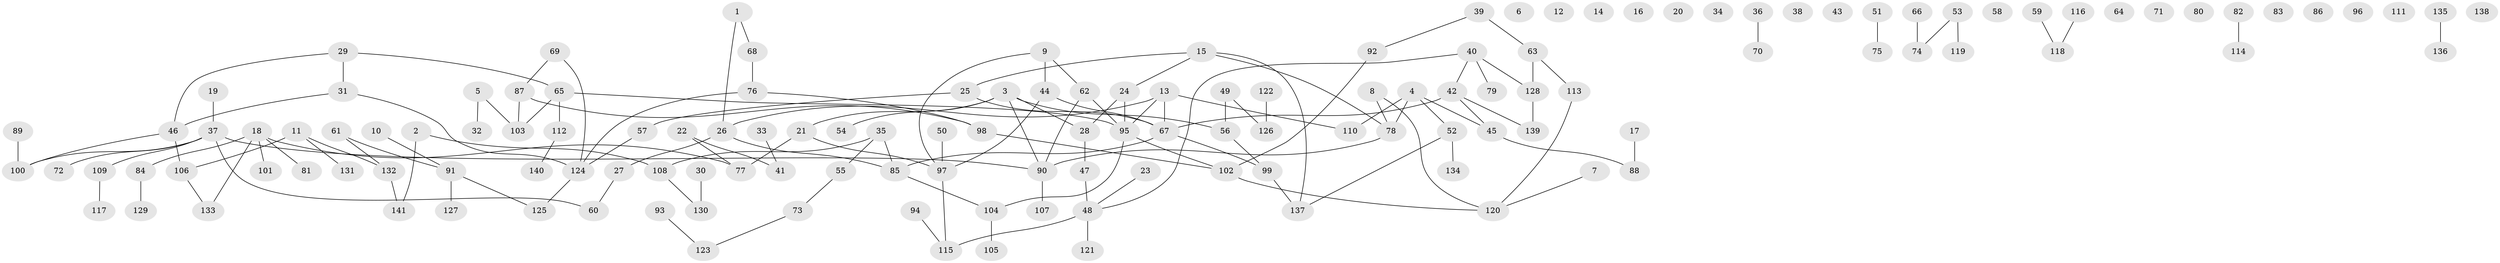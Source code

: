 // Generated by graph-tools (version 1.1) at 2025/00/03/09/25 03:00:48]
// undirected, 141 vertices, 147 edges
graph export_dot {
graph [start="1"]
  node [color=gray90,style=filled];
  1;
  2;
  3;
  4;
  5;
  6;
  7;
  8;
  9;
  10;
  11;
  12;
  13;
  14;
  15;
  16;
  17;
  18;
  19;
  20;
  21;
  22;
  23;
  24;
  25;
  26;
  27;
  28;
  29;
  30;
  31;
  32;
  33;
  34;
  35;
  36;
  37;
  38;
  39;
  40;
  41;
  42;
  43;
  44;
  45;
  46;
  47;
  48;
  49;
  50;
  51;
  52;
  53;
  54;
  55;
  56;
  57;
  58;
  59;
  60;
  61;
  62;
  63;
  64;
  65;
  66;
  67;
  68;
  69;
  70;
  71;
  72;
  73;
  74;
  75;
  76;
  77;
  78;
  79;
  80;
  81;
  82;
  83;
  84;
  85;
  86;
  87;
  88;
  89;
  90;
  91;
  92;
  93;
  94;
  95;
  96;
  97;
  98;
  99;
  100;
  101;
  102;
  103;
  104;
  105;
  106;
  107;
  108;
  109;
  110;
  111;
  112;
  113;
  114;
  115;
  116;
  117;
  118;
  119;
  120;
  121;
  122;
  123;
  124;
  125;
  126;
  127;
  128;
  129;
  130;
  131;
  132;
  133;
  134;
  135;
  136;
  137;
  138;
  139;
  140;
  141;
  1 -- 26;
  1 -- 68;
  2 -- 108;
  2 -- 141;
  3 -- 21;
  3 -- 28;
  3 -- 54;
  3 -- 56;
  3 -- 90;
  4 -- 45;
  4 -- 52;
  4 -- 78;
  4 -- 110;
  5 -- 32;
  5 -- 103;
  7 -- 120;
  8 -- 78;
  8 -- 120;
  9 -- 44;
  9 -- 62;
  9 -- 97;
  10 -- 91;
  11 -- 106;
  11 -- 131;
  11 -- 132;
  13 -- 26;
  13 -- 67;
  13 -- 95;
  13 -- 110;
  15 -- 24;
  15 -- 25;
  15 -- 78;
  15 -- 137;
  17 -- 88;
  18 -- 77;
  18 -- 81;
  18 -- 84;
  18 -- 101;
  18 -- 133;
  19 -- 37;
  21 -- 77;
  21 -- 97;
  22 -- 41;
  22 -- 77;
  23 -- 48;
  24 -- 28;
  24 -- 95;
  25 -- 57;
  25 -- 67;
  26 -- 27;
  26 -- 85;
  27 -- 60;
  28 -- 47;
  29 -- 31;
  29 -- 46;
  29 -- 65;
  30 -- 130;
  31 -- 46;
  31 -- 124;
  33 -- 41;
  35 -- 55;
  35 -- 85;
  35 -- 108;
  36 -- 70;
  37 -- 60;
  37 -- 72;
  37 -- 90;
  37 -- 100;
  37 -- 109;
  39 -- 63;
  39 -- 92;
  40 -- 42;
  40 -- 48;
  40 -- 79;
  40 -- 128;
  42 -- 45;
  42 -- 67;
  42 -- 139;
  44 -- 67;
  44 -- 97;
  45 -- 88;
  46 -- 100;
  46 -- 106;
  47 -- 48;
  48 -- 115;
  48 -- 121;
  49 -- 56;
  49 -- 126;
  50 -- 97;
  51 -- 75;
  52 -- 134;
  52 -- 137;
  53 -- 74;
  53 -- 119;
  55 -- 73;
  56 -- 99;
  57 -- 124;
  59 -- 118;
  61 -- 91;
  61 -- 132;
  62 -- 90;
  62 -- 95;
  63 -- 113;
  63 -- 128;
  65 -- 95;
  65 -- 103;
  65 -- 112;
  66 -- 74;
  67 -- 85;
  67 -- 99;
  68 -- 76;
  69 -- 87;
  69 -- 124;
  73 -- 123;
  76 -- 98;
  76 -- 124;
  78 -- 90;
  82 -- 114;
  84 -- 129;
  85 -- 104;
  87 -- 98;
  87 -- 103;
  89 -- 100;
  90 -- 107;
  91 -- 125;
  91 -- 127;
  92 -- 102;
  93 -- 123;
  94 -- 115;
  95 -- 102;
  95 -- 104;
  97 -- 115;
  98 -- 102;
  99 -- 137;
  102 -- 120;
  104 -- 105;
  106 -- 133;
  108 -- 130;
  109 -- 117;
  112 -- 140;
  113 -- 120;
  116 -- 118;
  122 -- 126;
  124 -- 125;
  128 -- 139;
  132 -- 141;
  135 -- 136;
}
